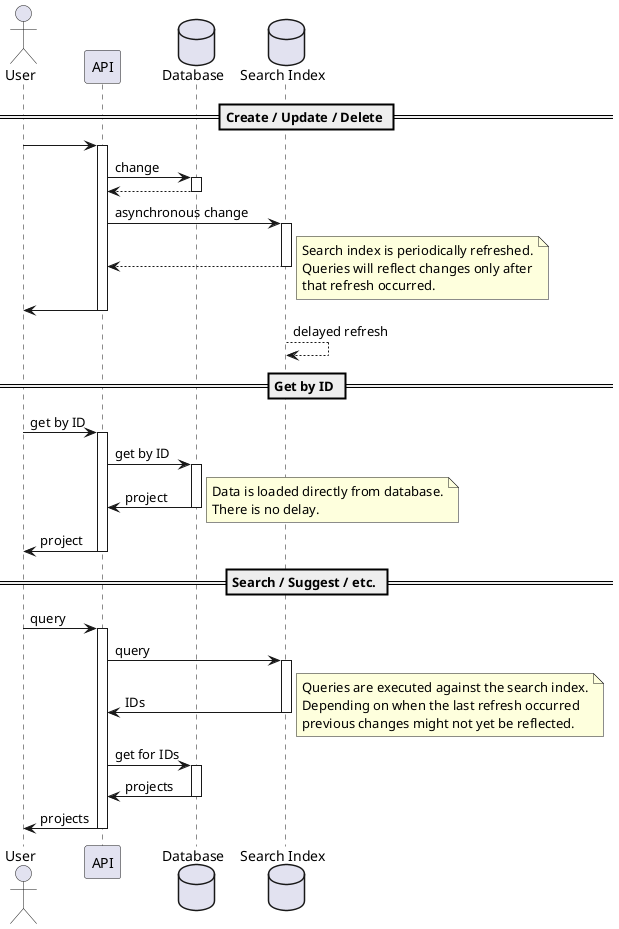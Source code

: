 @startuml

actor "User" as user
participant "API" as module
database "Database" as db
database "Search Index" as si

== Create / Update / Delete ==

user -> module
activate module
module -> db: change
activate db
module <-- db
deactivate db
module -> si: asynchronous change
activate si
module <-- si

note right
Search index is periodically refreshed.
Queries will reflect changes only after
that refresh occurred.
end note

deactivate si
user <- module
deactivate module
si --> si: delayed refresh

== Get by ID ==

user -> module: get by ID
activate module
module -> db: get by ID
activate db
module <- db: project
deactivate db

note right
Data is loaded directly from database.
There is no delay.
end note

user <- module: project
deactivate module

== Search / Suggest / etc. ==

user -> module: query
activate module
module -> si: query
activate si
module <- si: IDs
deactivate si

note right
Queries are executed against the search index.
Depending on when the last refresh occurred
previous changes might not yet be reflected.
end note

module -> db: get for IDs
activate db
module <- db: projects
deactivate db
user <- module: projects
deactivate module

@enduml
